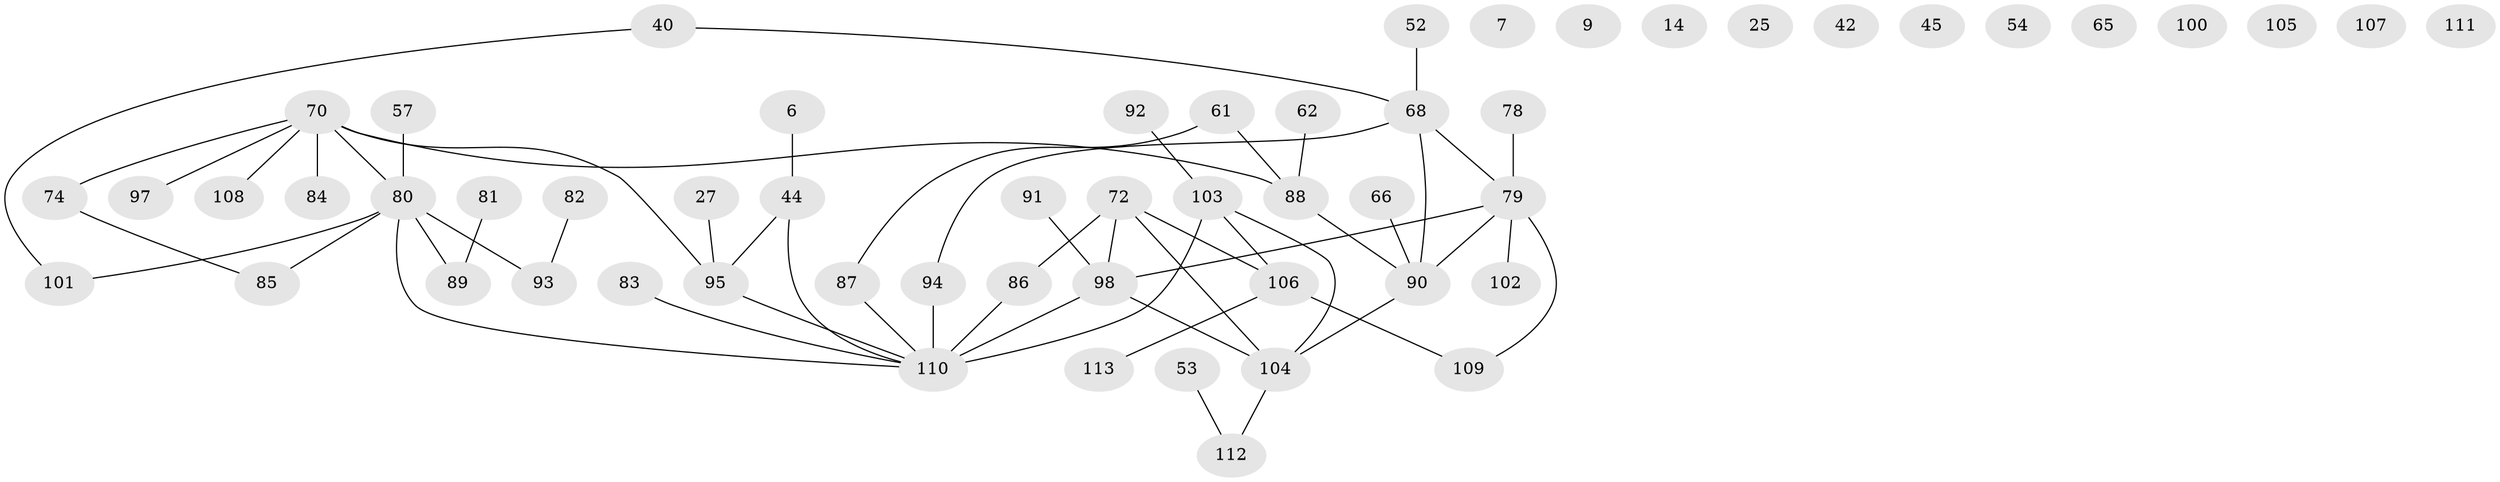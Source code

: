 // original degree distribution, {2: 0.26548672566371684, 3: 0.17699115044247787, 1: 0.2831858407079646, 0: 0.10619469026548672, 5: 0.05309734513274336, 6: 0.017699115044247787, 4: 0.09734513274336283}
// Generated by graph-tools (version 1.1) at 2025/39/03/09/25 04:39:03]
// undirected, 56 vertices, 57 edges
graph export_dot {
graph [start="1"]
  node [color=gray90,style=filled];
  6;
  7;
  9;
  14;
  25;
  27;
  40 [super="+24"];
  42;
  44;
  45;
  52;
  53;
  54;
  57;
  61;
  62;
  65;
  66;
  68 [super="+28+29"];
  70 [super="+49"];
  72 [super="+15"];
  74;
  78;
  79 [super="+64"];
  80 [super="+11+69+59"];
  81;
  82;
  83 [super="+8"];
  84;
  85;
  86;
  87;
  88;
  89;
  90 [super="+60+31+76+41+50"];
  91;
  92;
  93;
  94;
  95 [super="+71"];
  97;
  98 [super="+77+20"];
  100;
  101;
  102;
  103 [super="+4"];
  104 [super="+63"];
  105;
  106 [super="+37+17+96"];
  107;
  108;
  109 [super="+39"];
  110 [super="+21+99"];
  111;
  112;
  113;
  6 -- 44;
  27 -- 95;
  40 -- 68;
  40 -- 101;
  44 -- 95 [weight=2];
  44 -- 110;
  52 -- 68;
  53 -- 112;
  57 -- 80;
  61 -- 87;
  61 -- 88;
  62 -- 88;
  66 -- 90;
  68 -- 94;
  68 -- 79;
  68 -- 90;
  70 -- 80 [weight=2];
  70 -- 84;
  70 -- 88;
  70 -- 97;
  70 -- 108;
  70 -- 74;
  70 -- 95;
  72 -- 86;
  72 -- 98;
  72 -- 104 [weight=2];
  72 -- 106;
  74 -- 85;
  78 -- 79;
  79 -- 109;
  79 -- 98;
  79 -- 102;
  79 -- 90;
  80 -- 89;
  80 -- 85;
  80 -- 101;
  80 -- 93;
  80 -- 110;
  81 -- 89;
  82 -- 93;
  83 -- 110;
  86 -- 110;
  87 -- 110;
  88 -- 90;
  90 -- 104;
  91 -- 98;
  92 -- 103;
  94 -- 110;
  95 -- 110;
  98 -- 104;
  98 -- 110 [weight=3];
  103 -- 106;
  103 -- 104;
  103 -- 110;
  104 -- 112;
  106 -- 113;
  106 -- 109;
}
